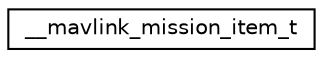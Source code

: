 digraph "Graphical Class Hierarchy"
{
 // INTERACTIVE_SVG=YES
  edge [fontname="Helvetica",fontsize="10",labelfontname="Helvetica",labelfontsize="10"];
  node [fontname="Helvetica",fontsize="10",shape=record];
  rankdir="LR";
  Node1 [label="__mavlink_mission_item_t",height=0.2,width=0.4,color="black", fillcolor="white", style="filled",URL="$struct____mavlink__mission__item__t.html"];
}

